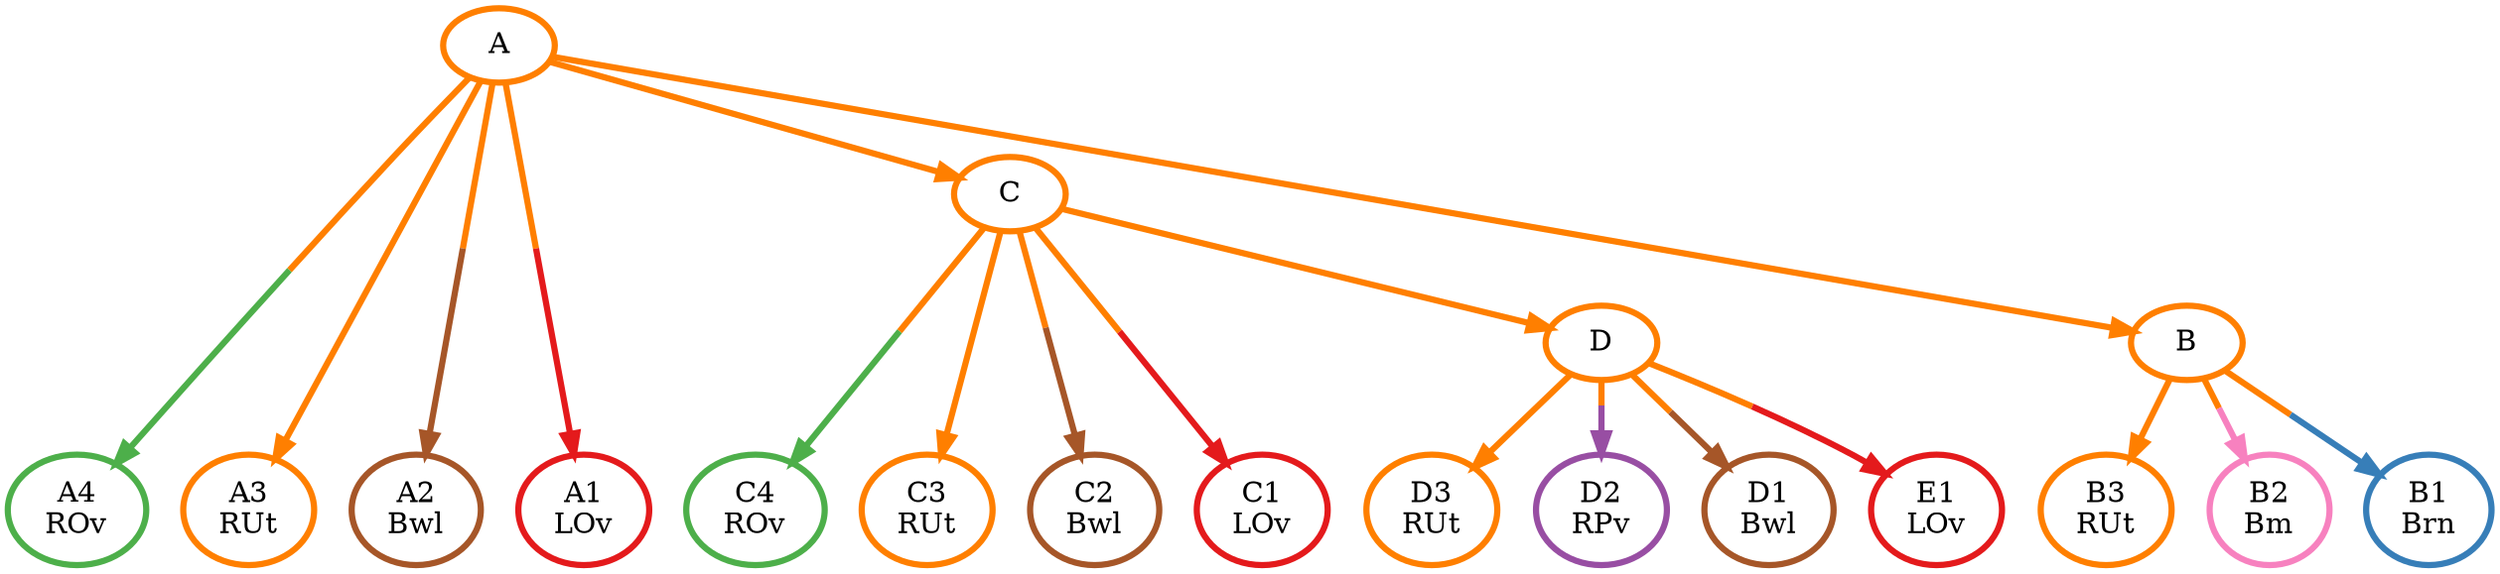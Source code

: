 digraph T {
	{
		rank=same
		18 [penwidth=3,colorscheme=set19,color=5,label="D3\nRUt"]
		17 [penwidth=3,colorscheme=set19,color=4,label="D2\nRPv"]
		16 [penwidth=3,colorscheme=set19,color=7,label="D1\nBwl"]
		15 [penwidth=3,colorscheme=set19,color=3,label="C4\nROv"]
		14 [penwidth=3,colorscheme=set19,color=5,label="C3\nRUt"]
		13 [penwidth=3,colorscheme=set19,color=7,label="C2\nBwl"]
		12 [penwidth=3,colorscheme=set19,color=1,label="C1\nLOv"]
		11 [penwidth=3,colorscheme=set19,color=5,label="B3\nRUt"]
		10 [penwidth=3,colorscheme=set19,color=8,label="B2\nBm"]
		9 [penwidth=3,colorscheme=set19,color=2,label="B1\nBrn"]
		8 [penwidth=3,colorscheme=set19,color=3,label="A4\nROv"]
		7 [penwidth=3,colorscheme=set19,color=5,label="A3\nRUt"]
		6 [penwidth=3,colorscheme=set19,color=7,label="A2\nBwl"]
		5 [penwidth=3,colorscheme=set19,color=1,label="A1\nLOv"]
		4 [penwidth=3,colorscheme=set19,color=1,label="E1\nLOv"]
	}
	3 [penwidth=3,colorscheme=set19,color=5,label="D"]
	2 [penwidth=3,colorscheme=set19,color=5,label="C"]
	1 [penwidth=3,colorscheme=set19,color=5,label="B"]
	0 [penwidth=3,colorscheme=set19,color=5,label="A"]
	3 -> 18 [penwidth=3,colorscheme=set19,color=5]
	3 -> 17 [penwidth=3,colorscheme=set19,color="5;0.5:4"]
	3 -> 16 [penwidth=3,colorscheme=set19,color="5;0.5:7"]
	3 -> 4 [penwidth=3,colorscheme=set19,color="5;0.5:1"]
	2 -> 15 [penwidth=3,colorscheme=set19,color="5;0.5:3"]
	2 -> 14 [penwidth=3,colorscheme=set19,color=5]
	2 -> 13 [penwidth=3,colorscheme=set19,color="5;0.5:7"]
	2 -> 12 [penwidth=3,colorscheme=set19,color="5;0.5:1"]
	2 -> 3 [penwidth=3,colorscheme=set19,color=5]
	1 -> 11 [penwidth=3,colorscheme=set19,color=5]
	1 -> 10 [penwidth=3,colorscheme=set19,color="5;0.5:8"]
	1 -> 9 [penwidth=3,colorscheme=set19,color="5;0.5:2"]
	0 -> 8 [penwidth=3,colorscheme=set19,color="5;0.5:3"]
	0 -> 7 [penwidth=3,colorscheme=set19,color=5]
	0 -> 6 [penwidth=3,colorscheme=set19,color="5;0.5:7"]
	0 -> 5 [penwidth=3,colorscheme=set19,color="5;0.5:1"]
	0 -> 2 [penwidth=3,colorscheme=set19,color=5]
	0 -> 1 [penwidth=3,colorscheme=set19,color=5]
}
